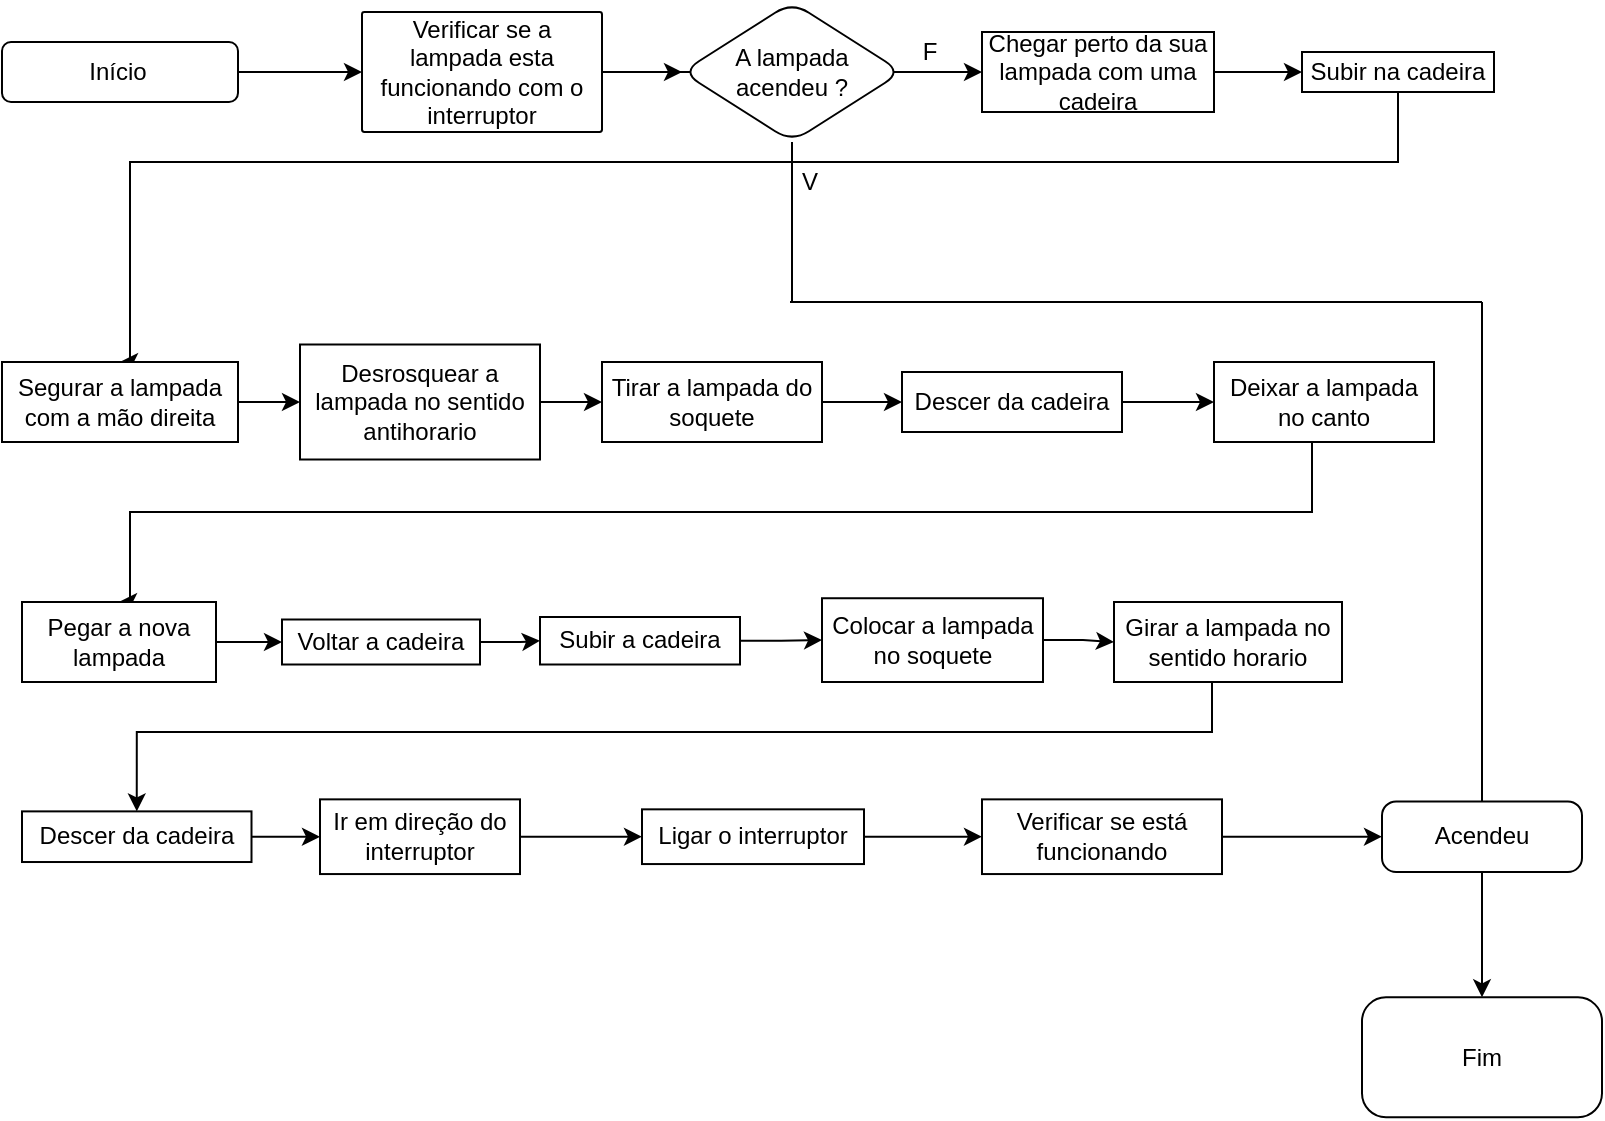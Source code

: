 <mxfile version="14.5.1" type="device"><diagram id="xmvZrkuZHkgghf71GPsR" name="Página-1"><mxGraphModel dx="1086" dy="626" grid="1" gridSize="10" guides="1" tooltips="1" connect="1" arrows="1" fold="1" page="1" pageScale="1" pageWidth="827" pageHeight="1169" math="0" shadow="0"><root><mxCell id="0"/><mxCell id="1" parent="0"/><mxCell id="2fsoNTrkJLm8Mbrhc8C_-6" value="" style="edgeStyle=orthogonalEdgeStyle;rounded=0;orthogonalLoop=1;jettySize=auto;html=1;" edge="1" parent="1" source="2fsoNTrkJLm8Mbrhc8C_-4" target="2fsoNTrkJLm8Mbrhc8C_-5"><mxGeometry relative="1" as="geometry"/></mxCell><mxCell id="2fsoNTrkJLm8Mbrhc8C_-4" value="" style="rounded=1;whiteSpace=wrap;html=1;" vertex="1" parent="1"><mxGeometry x="10" y="30" width="118" height="30" as="geometry"/></mxCell><mxCell id="2fsoNTrkJLm8Mbrhc8C_-15" value="" style="edgeStyle=orthogonalEdgeStyle;rounded=0;orthogonalLoop=1;jettySize=auto;html=1;" edge="1" parent="1" source="2fsoNTrkJLm8Mbrhc8C_-5" target="2fsoNTrkJLm8Mbrhc8C_-14"><mxGeometry relative="1" as="geometry"/></mxCell><mxCell id="2fsoNTrkJLm8Mbrhc8C_-26" value="" style="edgeStyle=orthogonalEdgeStyle;rounded=0;orthogonalLoop=1;jettySize=auto;html=1;" edge="1" parent="1" source="2fsoNTrkJLm8Mbrhc8C_-5" target="2fsoNTrkJLm8Mbrhc8C_-25"><mxGeometry relative="1" as="geometry"/></mxCell><mxCell id="2fsoNTrkJLm8Mbrhc8C_-5" value="Verificar se a lampada esta funcionando com o interruptor" style="whiteSpace=wrap;html=1;rounded=1;arcSize=2;" vertex="1" parent="1"><mxGeometry x="190" y="15" width="120" height="60" as="geometry"/></mxCell><mxCell id="2fsoNTrkJLm8Mbrhc8C_-9" value="Início" style="text;html=1;strokeColor=none;fillColor=none;align=center;verticalAlign=middle;whiteSpace=wrap;rounded=0;" vertex="1" parent="1"><mxGeometry x="40" y="35" width="56" height="20" as="geometry"/></mxCell><mxCell id="2fsoNTrkJLm8Mbrhc8C_-20" value="" style="edgeStyle=orthogonalEdgeStyle;rounded=0;orthogonalLoop=1;jettySize=auto;html=1;" edge="1" parent="1" source="2fsoNTrkJLm8Mbrhc8C_-14" target="2fsoNTrkJLm8Mbrhc8C_-19"><mxGeometry relative="1" as="geometry"/></mxCell><mxCell id="2fsoNTrkJLm8Mbrhc8C_-14" value="Chegar perto da sua lampada com uma cadeira" style="whiteSpace=wrap;html=1;rounded=1;arcSize=0;" vertex="1" parent="1"><mxGeometry x="500" y="25" width="116" height="40" as="geometry"/></mxCell><mxCell id="2fsoNTrkJLm8Mbrhc8C_-51" value="" style="edgeStyle=orthogonalEdgeStyle;rounded=0;orthogonalLoop=1;jettySize=auto;html=1;entryX=0.5;entryY=0;entryDx=0;entryDy=0;" edge="1" parent="1" source="2fsoNTrkJLm8Mbrhc8C_-19" target="2fsoNTrkJLm8Mbrhc8C_-21"><mxGeometry relative="1" as="geometry"><mxPoint x="70" y="90" as="targetPoint"/><Array as="points"><mxPoint x="708" y="90"/><mxPoint x="74" y="90"/></Array></mxGeometry></mxCell><mxCell id="2fsoNTrkJLm8Mbrhc8C_-19" value="Subir na cadeira" style="whiteSpace=wrap;html=1;rounded=1;arcSize=0;" vertex="1" parent="1"><mxGeometry x="660" y="35" width="96" height="20" as="geometry"/></mxCell><mxCell id="2fsoNTrkJLm8Mbrhc8C_-24" value="" style="edgeStyle=orthogonalEdgeStyle;rounded=0;orthogonalLoop=1;jettySize=auto;html=1;" edge="1" parent="1" source="2fsoNTrkJLm8Mbrhc8C_-21" target="2fsoNTrkJLm8Mbrhc8C_-23"><mxGeometry relative="1" as="geometry"/></mxCell><mxCell id="2fsoNTrkJLm8Mbrhc8C_-21" value="Segurar a lampada com a mão direita" style="whiteSpace=wrap;html=1;rounded=1;arcSize=0;" vertex="1" parent="1"><mxGeometry x="10" y="190" width="118" height="40" as="geometry"/></mxCell><mxCell id="2fsoNTrkJLm8Mbrhc8C_-34" value="" style="edgeStyle=orthogonalEdgeStyle;rounded=0;orthogonalLoop=1;jettySize=auto;html=1;" edge="1" parent="1" source="2fsoNTrkJLm8Mbrhc8C_-23" target="2fsoNTrkJLm8Mbrhc8C_-33"><mxGeometry relative="1" as="geometry"/></mxCell><mxCell id="2fsoNTrkJLm8Mbrhc8C_-23" value="Desrosquear a lampada no sentido antihorario" style="whiteSpace=wrap;html=1;rounded=1;arcSize=0;" vertex="1" parent="1"><mxGeometry x="159" y="181.25" width="120" height="57.5" as="geometry"/></mxCell><mxCell id="2fsoNTrkJLm8Mbrhc8C_-25" value="A lampada &lt;br&gt;acendeu ?" style="rhombus;whiteSpace=wrap;html=1;rounded=1;" vertex="1" parent="1"><mxGeometry x="350" y="10" width="110" height="70" as="geometry"/></mxCell><mxCell id="2fsoNTrkJLm8Mbrhc8C_-32" value="F" style="text;html=1;strokeColor=none;fillColor=none;align=center;verticalAlign=middle;whiteSpace=wrap;rounded=0;" vertex="1" parent="1"><mxGeometry x="454" y="25" width="40" height="20" as="geometry"/></mxCell><mxCell id="2fsoNTrkJLm8Mbrhc8C_-36" value="" style="edgeStyle=orthogonalEdgeStyle;rounded=0;orthogonalLoop=1;jettySize=auto;html=1;" edge="1" parent="1" source="2fsoNTrkJLm8Mbrhc8C_-33" target="2fsoNTrkJLm8Mbrhc8C_-35"><mxGeometry relative="1" as="geometry"/></mxCell><mxCell id="2fsoNTrkJLm8Mbrhc8C_-33" value="Tirar a lampada do soquete" style="whiteSpace=wrap;html=1;rounded=1;arcSize=0;" vertex="1" parent="1"><mxGeometry x="310" y="190" width="110" height="40" as="geometry"/></mxCell><mxCell id="2fsoNTrkJLm8Mbrhc8C_-38" value="" style="edgeStyle=orthogonalEdgeStyle;rounded=0;orthogonalLoop=1;jettySize=auto;html=1;" edge="1" parent="1" source="2fsoNTrkJLm8Mbrhc8C_-35" target="2fsoNTrkJLm8Mbrhc8C_-37"><mxGeometry relative="1" as="geometry"/></mxCell><mxCell id="2fsoNTrkJLm8Mbrhc8C_-35" value="Descer da cadeira" style="whiteSpace=wrap;html=1;rounded=1;arcSize=0;" vertex="1" parent="1"><mxGeometry x="460" y="195" width="110" height="30" as="geometry"/></mxCell><mxCell id="2fsoNTrkJLm8Mbrhc8C_-54" style="edgeStyle=orthogonalEdgeStyle;rounded=0;orthogonalLoop=1;jettySize=auto;html=1;entryX=0.5;entryY=0;entryDx=0;entryDy=0;" edge="1" parent="1" source="2fsoNTrkJLm8Mbrhc8C_-37" target="2fsoNTrkJLm8Mbrhc8C_-39"><mxGeometry relative="1" as="geometry"><mxPoint x="610" y="300" as="targetPoint"/><Array as="points"><mxPoint x="665" y="265"/><mxPoint x="74" y="265"/></Array></mxGeometry></mxCell><mxCell id="2fsoNTrkJLm8Mbrhc8C_-37" value="Deixar a lampada no canto" style="whiteSpace=wrap;html=1;rounded=1;arcSize=0;" vertex="1" parent="1"><mxGeometry x="616" y="190" width="110" height="40" as="geometry"/></mxCell><mxCell id="2fsoNTrkJLm8Mbrhc8C_-42" value="" style="edgeStyle=orthogonalEdgeStyle;rounded=0;orthogonalLoop=1;jettySize=auto;html=1;" edge="1" parent="1" source="2fsoNTrkJLm8Mbrhc8C_-39" target="2fsoNTrkJLm8Mbrhc8C_-41"><mxGeometry relative="1" as="geometry"/></mxCell><mxCell id="2fsoNTrkJLm8Mbrhc8C_-39" value="Pegar a nova lampada" style="whiteSpace=wrap;html=1;rounded=1;arcSize=0;" vertex="1" parent="1"><mxGeometry x="20" y="310" width="97" height="40" as="geometry"/></mxCell><mxCell id="2fsoNTrkJLm8Mbrhc8C_-44" value="" style="edgeStyle=orthogonalEdgeStyle;rounded=0;orthogonalLoop=1;jettySize=auto;html=1;" edge="1" parent="1" source="2fsoNTrkJLm8Mbrhc8C_-41" target="2fsoNTrkJLm8Mbrhc8C_-43"><mxGeometry relative="1" as="geometry"/></mxCell><mxCell id="2fsoNTrkJLm8Mbrhc8C_-41" value="Voltar a cadeira" style="whiteSpace=wrap;html=1;rounded=1;arcSize=0;" vertex="1" parent="1"><mxGeometry x="150" y="318.75" width="99" height="22.5" as="geometry"/></mxCell><mxCell id="2fsoNTrkJLm8Mbrhc8C_-46" value="" style="edgeStyle=orthogonalEdgeStyle;rounded=0;orthogonalLoop=1;jettySize=auto;html=1;" edge="1" parent="1" source="2fsoNTrkJLm8Mbrhc8C_-43" target="2fsoNTrkJLm8Mbrhc8C_-45"><mxGeometry relative="1" as="geometry"/></mxCell><mxCell id="2fsoNTrkJLm8Mbrhc8C_-43" value="Subir a cadeira" style="whiteSpace=wrap;html=1;rounded=1;arcSize=0;" vertex="1" parent="1"><mxGeometry x="279" y="317.5" width="100" height="23.75" as="geometry"/></mxCell><mxCell id="2fsoNTrkJLm8Mbrhc8C_-48" value="" style="edgeStyle=orthogonalEdgeStyle;rounded=0;orthogonalLoop=1;jettySize=auto;html=1;" edge="1" parent="1" source="2fsoNTrkJLm8Mbrhc8C_-45" target="2fsoNTrkJLm8Mbrhc8C_-47"><mxGeometry relative="1" as="geometry"/></mxCell><mxCell id="2fsoNTrkJLm8Mbrhc8C_-45" value="Colocar a lampada no soquete" style="whiteSpace=wrap;html=1;rounded=1;arcSize=0;" vertex="1" parent="1"><mxGeometry x="420" y="308.12" width="110.5" height="41.88" as="geometry"/></mxCell><mxCell id="2fsoNTrkJLm8Mbrhc8C_-56" value="" style="edgeStyle=orthogonalEdgeStyle;rounded=0;orthogonalLoop=1;jettySize=auto;html=1;entryX=0.5;entryY=0;entryDx=0;entryDy=0;" edge="1" parent="1" source="2fsoNTrkJLm8Mbrhc8C_-47" target="2fsoNTrkJLm8Mbrhc8C_-55"><mxGeometry relative="1" as="geometry"><mxPoint x="590" y="400" as="targetPoint"/><Array as="points"><mxPoint x="615" y="375"/><mxPoint x="77" y="375"/></Array></mxGeometry></mxCell><mxCell id="2fsoNTrkJLm8Mbrhc8C_-47" value="Girar a lampada no sentido horario" style="whiteSpace=wrap;html=1;rounded=1;arcSize=0;" vertex="1" parent="1"><mxGeometry x="566" y="310" width="114" height="40" as="geometry"/></mxCell><mxCell id="2fsoNTrkJLm8Mbrhc8C_-58" value="" style="edgeStyle=orthogonalEdgeStyle;rounded=0;orthogonalLoop=1;jettySize=auto;html=1;" edge="1" parent="1" source="2fsoNTrkJLm8Mbrhc8C_-55" target="2fsoNTrkJLm8Mbrhc8C_-57"><mxGeometry relative="1" as="geometry"/></mxCell><mxCell id="2fsoNTrkJLm8Mbrhc8C_-55" value="Descer da cadeira" style="whiteSpace=wrap;html=1;rounded=1;arcSize=0;" vertex="1" parent="1"><mxGeometry x="20" y="414.69" width="114.75" height="25.32" as="geometry"/></mxCell><mxCell id="2fsoNTrkJLm8Mbrhc8C_-60" value="" style="edgeStyle=orthogonalEdgeStyle;rounded=0;orthogonalLoop=1;jettySize=auto;html=1;" edge="1" parent="1" source="2fsoNTrkJLm8Mbrhc8C_-57" target="2fsoNTrkJLm8Mbrhc8C_-59"><mxGeometry relative="1" as="geometry"/></mxCell><mxCell id="2fsoNTrkJLm8Mbrhc8C_-57" value="Ir em direção do interruptor" style="whiteSpace=wrap;html=1;rounded=1;arcSize=0;" vertex="1" parent="1"><mxGeometry x="169" y="408.68" width="100" height="37.35" as="geometry"/></mxCell><mxCell id="2fsoNTrkJLm8Mbrhc8C_-62" value="" style="edgeStyle=orthogonalEdgeStyle;rounded=0;orthogonalLoop=1;jettySize=auto;html=1;" edge="1" parent="1" source="2fsoNTrkJLm8Mbrhc8C_-59" target="2fsoNTrkJLm8Mbrhc8C_-61"><mxGeometry relative="1" as="geometry"/></mxCell><mxCell id="2fsoNTrkJLm8Mbrhc8C_-59" value="Ligar o interruptor" style="whiteSpace=wrap;html=1;rounded=1;arcSize=0;" vertex="1" parent="1"><mxGeometry x="330" y="413.67" width="111" height="27.36" as="geometry"/></mxCell><mxCell id="2fsoNTrkJLm8Mbrhc8C_-61" value="Verificar se está funcionando" style="whiteSpace=wrap;html=1;rounded=1;arcSize=0;" vertex="1" parent="1"><mxGeometry x="500" y="408.68" width="120" height="37.35" as="geometry"/></mxCell><mxCell id="2fsoNTrkJLm8Mbrhc8C_-74" value="" style="edgeStyle=orthogonalEdgeStyle;rounded=0;orthogonalLoop=1;jettySize=auto;html=1;" edge="1" parent="1" source="2fsoNTrkJLm8Mbrhc8C_-63" target="2fsoNTrkJLm8Mbrhc8C_-73"><mxGeometry relative="1" as="geometry"/></mxCell><mxCell id="2fsoNTrkJLm8Mbrhc8C_-63" value="Acendeu" style="whiteSpace=wrap;html=1;rounded=1;arcSize=20;" vertex="1" parent="1"><mxGeometry x="700" y="409.7" width="100" height="35.3" as="geometry"/></mxCell><mxCell id="2fsoNTrkJLm8Mbrhc8C_-66" value="V" style="text;html=1;strokeColor=none;fillColor=none;align=center;verticalAlign=middle;whiteSpace=wrap;rounded=0;" vertex="1" parent="1"><mxGeometry x="394" y="90" width="40" height="20" as="geometry"/></mxCell><mxCell id="2fsoNTrkJLm8Mbrhc8C_-73" value="Fim" style="whiteSpace=wrap;html=1;rounded=1;arcSize=20;" vertex="1" parent="1"><mxGeometry x="690" y="507.66" width="120" height="60" as="geometry"/></mxCell><mxCell id="2fsoNTrkJLm8Mbrhc8C_-76" value="" style="endArrow=none;html=1;exitX=0.5;exitY=1;exitDx=0;exitDy=0;" edge="1" parent="1" source="2fsoNTrkJLm8Mbrhc8C_-25"><mxGeometry width="50" height="50" relative="1" as="geometry"><mxPoint x="390" y="300" as="sourcePoint"/><mxPoint x="405" y="160" as="targetPoint"/></mxGeometry></mxCell><mxCell id="2fsoNTrkJLm8Mbrhc8C_-77" value="" style="endArrow=none;html=1;" edge="1" parent="1"><mxGeometry width="50" height="50" relative="1" as="geometry"><mxPoint x="404" y="160" as="sourcePoint"/><mxPoint x="750" y="160" as="targetPoint"/></mxGeometry></mxCell><mxCell id="2fsoNTrkJLm8Mbrhc8C_-78" value="" style="endArrow=none;html=1;exitX=0.5;exitY=0;exitDx=0;exitDy=0;" edge="1" parent="1" source="2fsoNTrkJLm8Mbrhc8C_-63"><mxGeometry width="50" height="50" relative="1" as="geometry"><mxPoint x="719" y="270" as="sourcePoint"/><mxPoint x="750" y="160" as="targetPoint"/></mxGeometry></mxCell><mxCell id="2fsoNTrkJLm8Mbrhc8C_-79" value="" style="endArrow=classic;html=1;exitX=1;exitY=0.5;exitDx=0;exitDy=0;entryX=0;entryY=0.5;entryDx=0;entryDy=0;" edge="1" parent="1" source="2fsoNTrkJLm8Mbrhc8C_-61" target="2fsoNTrkJLm8Mbrhc8C_-63"><mxGeometry width="50" height="50" relative="1" as="geometry"><mxPoint x="610" y="496.03" as="sourcePoint"/><mxPoint x="650" y="446" as="targetPoint"/></mxGeometry></mxCell><mxCell id="2fsoNTrkJLm8Mbrhc8C_-80" style="edgeStyle=orthogonalEdgeStyle;rounded=0;orthogonalLoop=1;jettySize=auto;html=1;exitX=0.5;exitY=1;exitDx=0;exitDy=0;" edge="1" parent="1" source="2fsoNTrkJLm8Mbrhc8C_-23" target="2fsoNTrkJLm8Mbrhc8C_-23"><mxGeometry relative="1" as="geometry"/></mxCell></root></mxGraphModel></diagram></mxfile>